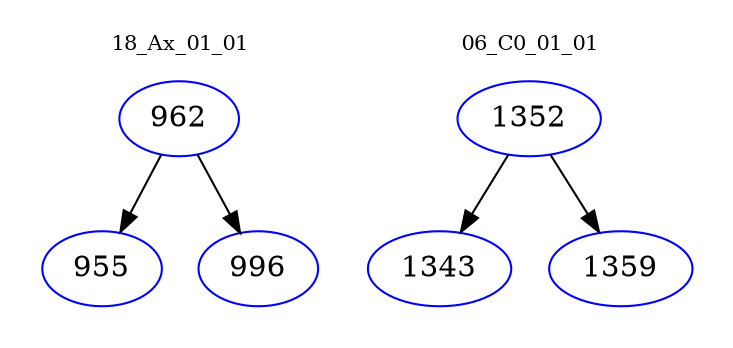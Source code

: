 digraph{
subgraph cluster_0 {
color = white
label = "18_Ax_01_01";
fontsize=10;
T0_962 [label="962", color="blue"]
T0_962 -> T0_955 [color="black"]
T0_955 [label="955", color="blue"]
T0_962 -> T0_996 [color="black"]
T0_996 [label="996", color="blue"]
}
subgraph cluster_1 {
color = white
label = "06_C0_01_01";
fontsize=10;
T1_1352 [label="1352", color="blue"]
T1_1352 -> T1_1343 [color="black"]
T1_1343 [label="1343", color="blue"]
T1_1352 -> T1_1359 [color="black"]
T1_1359 [label="1359", color="blue"]
}
}
